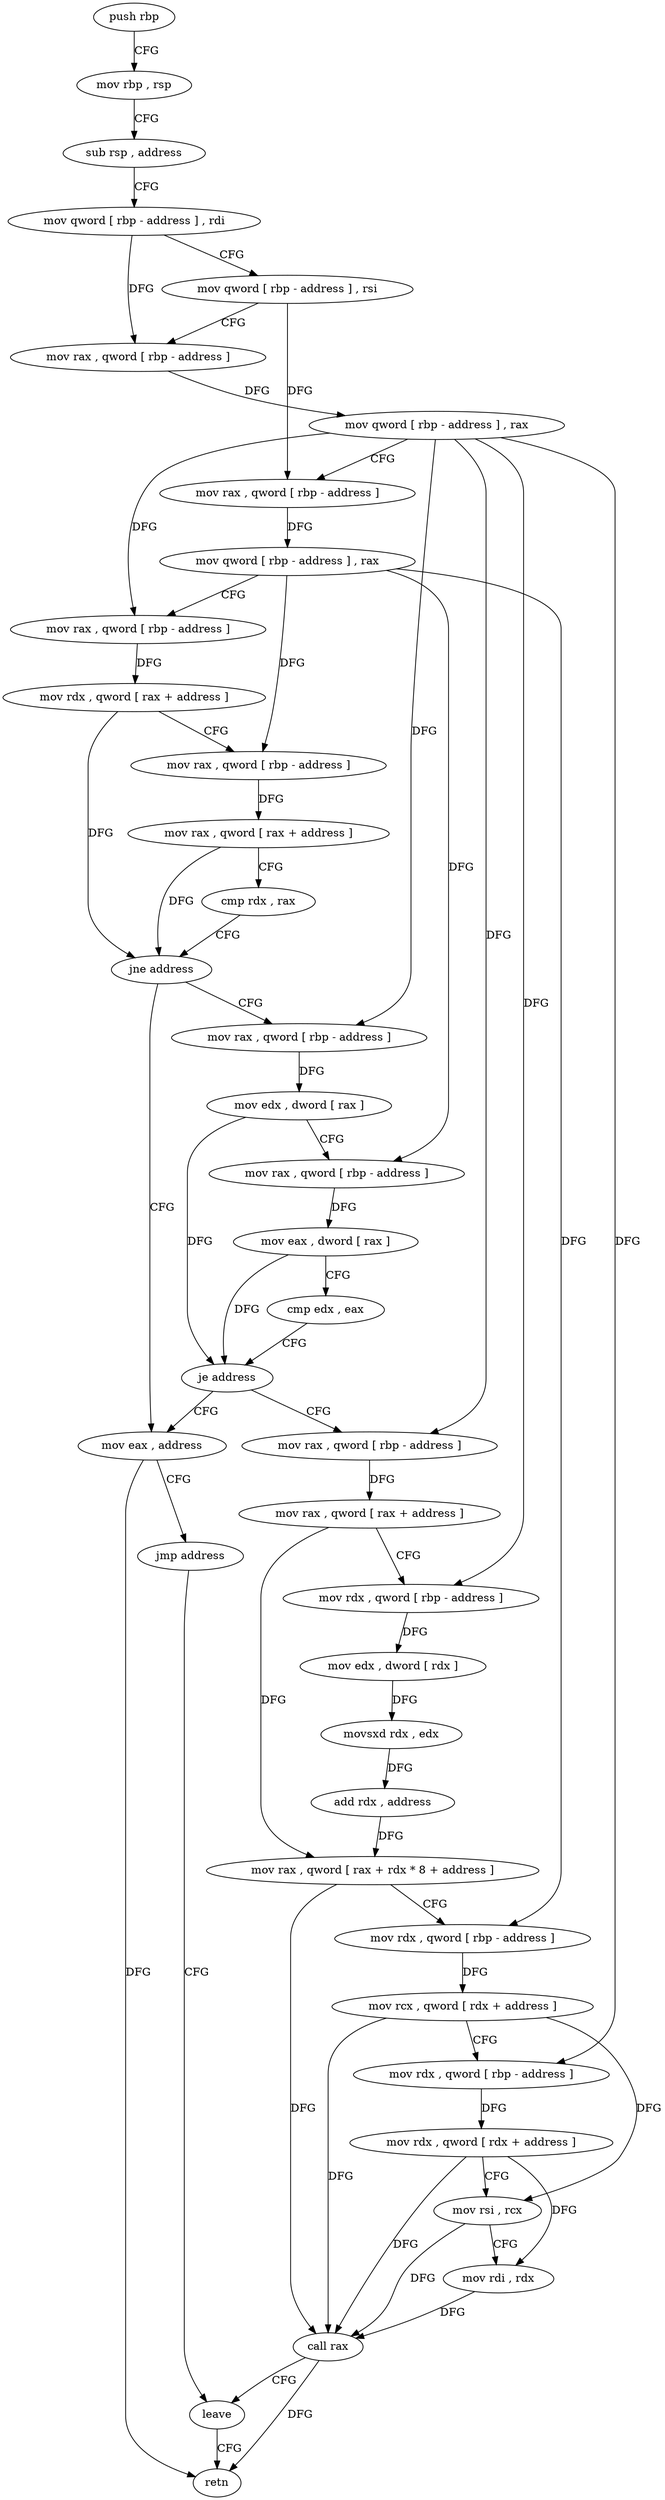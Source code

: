 digraph "func" {
"78681" [label = "push rbp" ]
"78682" [label = "mov rbp , rsp" ]
"78685" [label = "sub rsp , address" ]
"78689" [label = "mov qword [ rbp - address ] , rdi" ]
"78693" [label = "mov qword [ rbp - address ] , rsi" ]
"78697" [label = "mov rax , qword [ rbp - address ]" ]
"78701" [label = "mov qword [ rbp - address ] , rax" ]
"78705" [label = "mov rax , qword [ rbp - address ]" ]
"78709" [label = "mov qword [ rbp - address ] , rax" ]
"78713" [label = "mov rax , qword [ rbp - address ]" ]
"78717" [label = "mov rdx , qword [ rax + address ]" ]
"78721" [label = "mov rax , qword [ rbp - address ]" ]
"78725" [label = "mov rax , qword [ rax + address ]" ]
"78729" [label = "cmp rdx , rax" ]
"78732" [label = "jne address" ]
"78750" [label = "mov eax , address" ]
"78734" [label = "mov rax , qword [ rbp - address ]" ]
"78755" [label = "jmp address" ]
"78807" [label = "leave" ]
"78738" [label = "mov edx , dword [ rax ]" ]
"78740" [label = "mov rax , qword [ rbp - address ]" ]
"78744" [label = "mov eax , dword [ rax ]" ]
"78746" [label = "cmp edx , eax" ]
"78748" [label = "je address" ]
"78757" [label = "mov rax , qword [ rbp - address ]" ]
"78808" [label = "retn" ]
"78761" [label = "mov rax , qword [ rax + address ]" ]
"78765" [label = "mov rdx , qword [ rbp - address ]" ]
"78769" [label = "mov edx , dword [ rdx ]" ]
"78771" [label = "movsxd rdx , edx" ]
"78774" [label = "add rdx , address" ]
"78778" [label = "mov rax , qword [ rax + rdx * 8 + address ]" ]
"78783" [label = "mov rdx , qword [ rbp - address ]" ]
"78787" [label = "mov rcx , qword [ rdx + address ]" ]
"78791" [label = "mov rdx , qword [ rbp - address ]" ]
"78795" [label = "mov rdx , qword [ rdx + address ]" ]
"78799" [label = "mov rsi , rcx" ]
"78802" [label = "mov rdi , rdx" ]
"78805" [label = "call rax" ]
"78681" -> "78682" [ label = "CFG" ]
"78682" -> "78685" [ label = "CFG" ]
"78685" -> "78689" [ label = "CFG" ]
"78689" -> "78693" [ label = "CFG" ]
"78689" -> "78697" [ label = "DFG" ]
"78693" -> "78697" [ label = "CFG" ]
"78693" -> "78705" [ label = "DFG" ]
"78697" -> "78701" [ label = "DFG" ]
"78701" -> "78705" [ label = "CFG" ]
"78701" -> "78713" [ label = "DFG" ]
"78701" -> "78734" [ label = "DFG" ]
"78701" -> "78757" [ label = "DFG" ]
"78701" -> "78765" [ label = "DFG" ]
"78701" -> "78791" [ label = "DFG" ]
"78705" -> "78709" [ label = "DFG" ]
"78709" -> "78713" [ label = "CFG" ]
"78709" -> "78721" [ label = "DFG" ]
"78709" -> "78740" [ label = "DFG" ]
"78709" -> "78783" [ label = "DFG" ]
"78713" -> "78717" [ label = "DFG" ]
"78717" -> "78721" [ label = "CFG" ]
"78717" -> "78732" [ label = "DFG" ]
"78721" -> "78725" [ label = "DFG" ]
"78725" -> "78729" [ label = "CFG" ]
"78725" -> "78732" [ label = "DFG" ]
"78729" -> "78732" [ label = "CFG" ]
"78732" -> "78750" [ label = "CFG" ]
"78732" -> "78734" [ label = "CFG" ]
"78750" -> "78755" [ label = "CFG" ]
"78750" -> "78808" [ label = "DFG" ]
"78734" -> "78738" [ label = "DFG" ]
"78755" -> "78807" [ label = "CFG" ]
"78807" -> "78808" [ label = "CFG" ]
"78738" -> "78740" [ label = "CFG" ]
"78738" -> "78748" [ label = "DFG" ]
"78740" -> "78744" [ label = "DFG" ]
"78744" -> "78746" [ label = "CFG" ]
"78744" -> "78748" [ label = "DFG" ]
"78746" -> "78748" [ label = "CFG" ]
"78748" -> "78757" [ label = "CFG" ]
"78748" -> "78750" [ label = "CFG" ]
"78757" -> "78761" [ label = "DFG" ]
"78761" -> "78765" [ label = "CFG" ]
"78761" -> "78778" [ label = "DFG" ]
"78765" -> "78769" [ label = "DFG" ]
"78769" -> "78771" [ label = "DFG" ]
"78771" -> "78774" [ label = "DFG" ]
"78774" -> "78778" [ label = "DFG" ]
"78778" -> "78783" [ label = "CFG" ]
"78778" -> "78805" [ label = "DFG" ]
"78783" -> "78787" [ label = "DFG" ]
"78787" -> "78791" [ label = "CFG" ]
"78787" -> "78799" [ label = "DFG" ]
"78787" -> "78805" [ label = "DFG" ]
"78791" -> "78795" [ label = "DFG" ]
"78795" -> "78799" [ label = "CFG" ]
"78795" -> "78802" [ label = "DFG" ]
"78795" -> "78805" [ label = "DFG" ]
"78799" -> "78802" [ label = "CFG" ]
"78799" -> "78805" [ label = "DFG" ]
"78802" -> "78805" [ label = "DFG" ]
"78805" -> "78807" [ label = "CFG" ]
"78805" -> "78808" [ label = "DFG" ]
}
